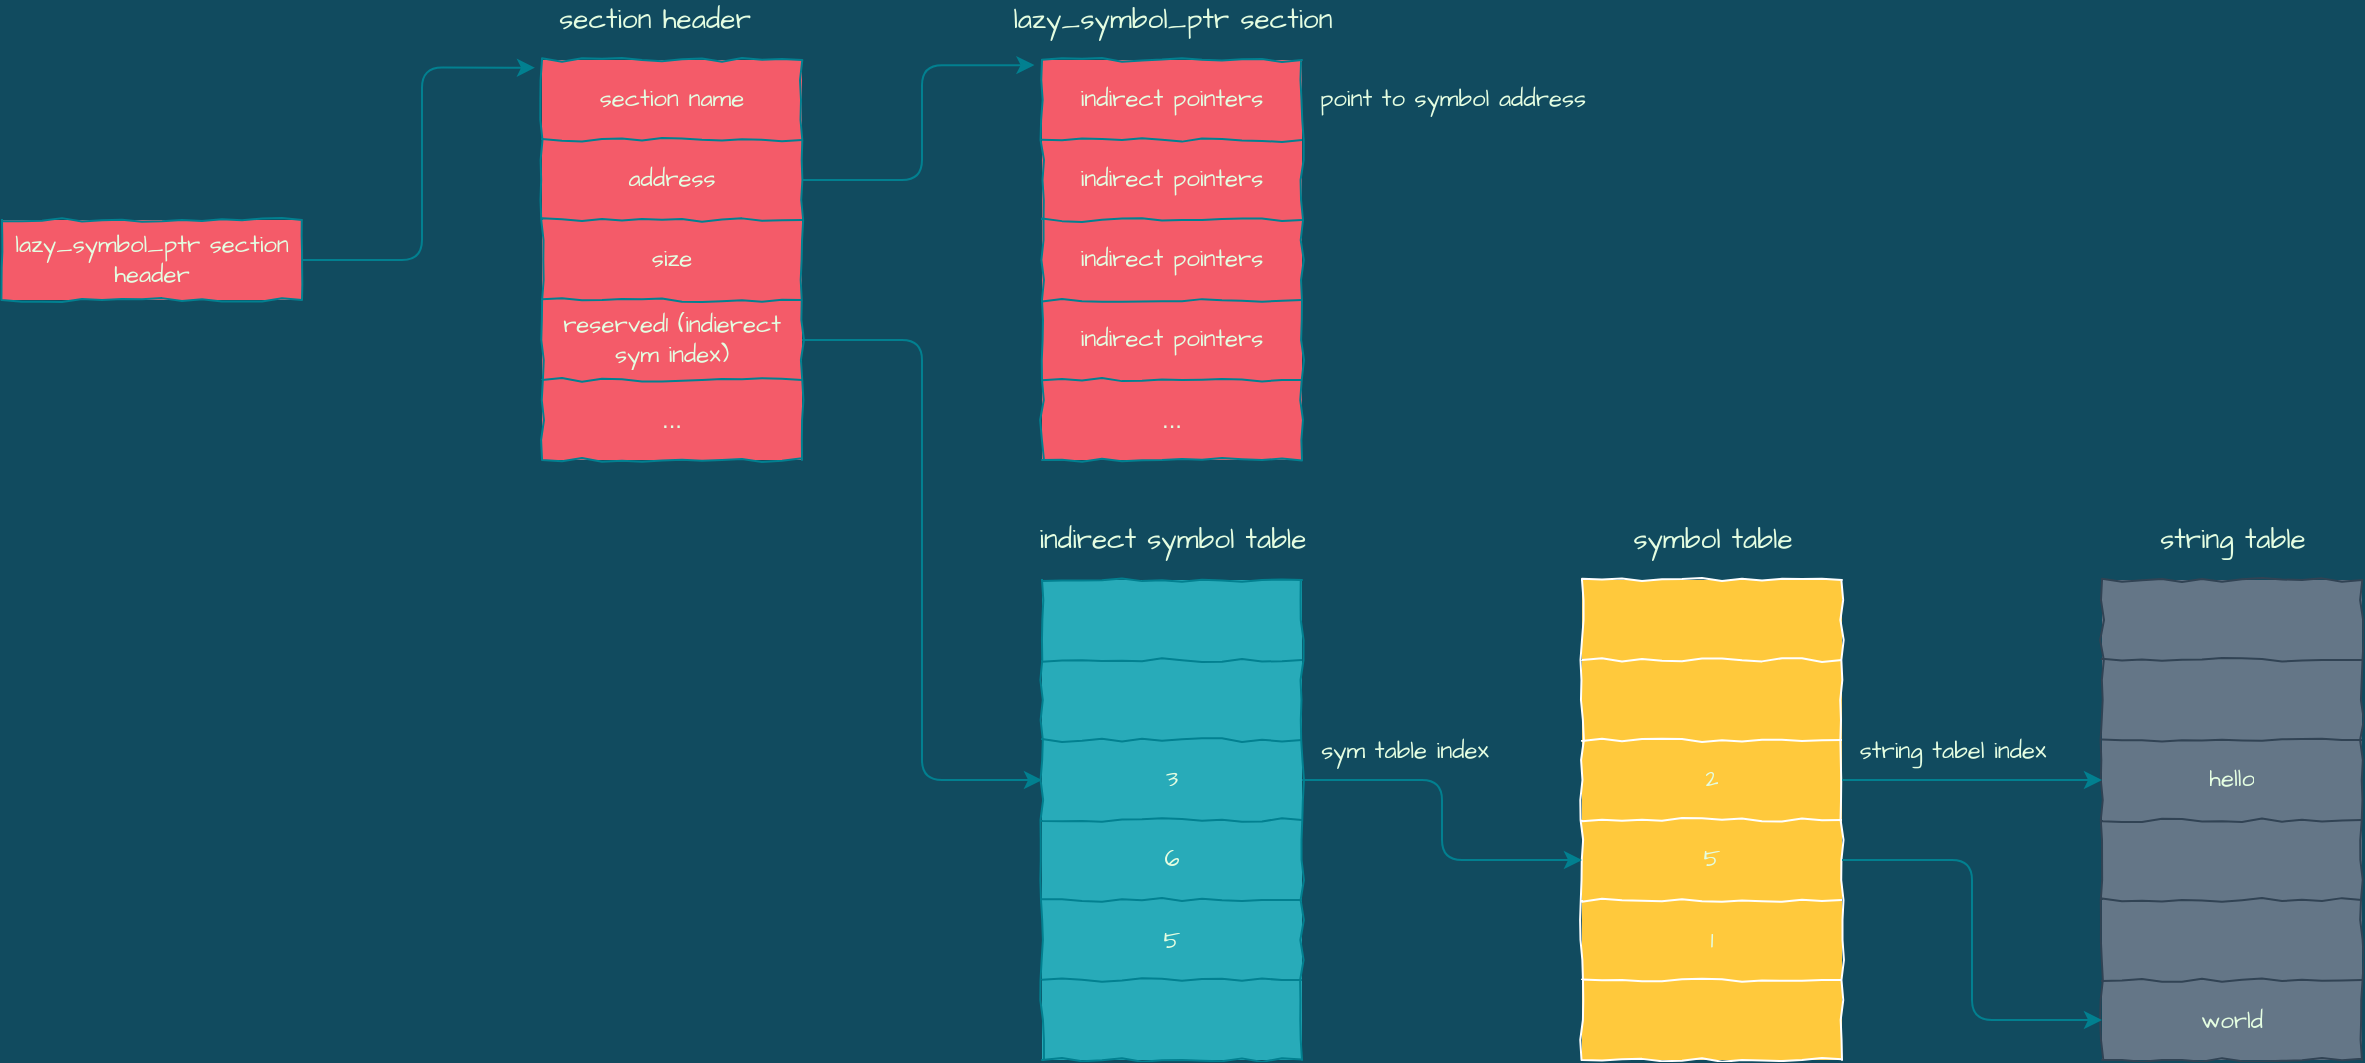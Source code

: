 <mxfile version="14.1.9" type="github">
  <diagram id="kLP2BdOTn0ogQ7rsq4Yj" name="Page-1">
    <mxGraphModel dx="1176" dy="738" grid="1" gridSize="10" guides="1" tooltips="1" connect="1" arrows="1" fold="1" page="1" pageScale="1" pageWidth="827" pageHeight="1169" background="#114B5F" math="0" shadow="0">
      <root>
        <mxCell id="0" />
        <mxCell id="1" parent="0" />
        <mxCell id="2Gsh4tW_Gu2w8K7v1lou-142" value="" style="shape=table;html=1;whiteSpace=wrap;startSize=0;container=1;collapsible=0;childLayout=tableLayout;comic=1;fillColor=#F45B69;strokeColor=#028090;fontColor=#E4FDE1;fontFamily=Architects Daughter;fontSource=https%3A%2F%2Ffonts.googleapis.com%2Fcss%3Ffamily%3DArchitects%2BDaughter;" parent="1" vertex="1">
          <mxGeometry x="100" y="140" width="150" height="40" as="geometry" />
        </mxCell>
        <mxCell id="2Gsh4tW_Gu2w8K7v1lou-143" value="" style="shape=partialRectangle;html=1;whiteSpace=wrap;collapsible=0;dropTarget=0;pointerEvents=0;fillColor=none;top=0;left=0;bottom=0;right=0;points=[[0,0.5],[1,0.5]];portConstraint=eastwest;strokeColor=#028090;fontColor=#E4FDE1;" parent="2Gsh4tW_Gu2w8K7v1lou-142" vertex="1">
          <mxGeometry width="150" height="40" as="geometry" />
        </mxCell>
        <mxCell id="2Gsh4tW_Gu2w8K7v1lou-144" value="lazy_symbol_ptr section header" style="shape=partialRectangle;html=1;whiteSpace=wrap;connectable=0;overflow=hidden;fillColor=none;top=0;left=0;bottom=0;right=0;strokeColor=#028090;fontColor=#E4FDE1;fontFamily=Architects Daughter;fontSource=https%3A%2F%2Ffonts.googleapis.com%2Fcss%3Ffamily%3DArchitects%2BDaughter;" parent="2Gsh4tW_Gu2w8K7v1lou-143" vertex="1">
          <mxGeometry width="150" height="40" as="geometry" />
        </mxCell>
        <mxCell id="-UatHA5KakM4pJW2Op0z-1" value="" style="shape=table;html=1;whiteSpace=wrap;startSize=0;container=1;collapsible=0;childLayout=tableLayout;fillColor=#F45B69;strokeColor=#028090;fontColor=#E4FDE1;comic=1;" parent="1" vertex="1">
          <mxGeometry x="370" y="60" width="130" height="200" as="geometry" />
        </mxCell>
        <mxCell id="-UatHA5KakM4pJW2Op0z-12" style="shape=partialRectangle;html=1;whiteSpace=wrap;collapsible=0;dropTarget=0;pointerEvents=0;fillColor=none;top=0;left=0;bottom=0;right=0;points=[[0,0.5],[1,0.5]];portConstraint=eastwest;strokeColor=#028090;fontColor=#E4FDE1;" parent="-UatHA5KakM4pJW2Op0z-1" vertex="1">
          <mxGeometry width="130" height="40" as="geometry" />
        </mxCell>
        <mxCell id="-UatHA5KakM4pJW2Op0z-13" value="section name" style="shape=partialRectangle;html=1;whiteSpace=wrap;connectable=0;overflow=hidden;fillColor=none;top=0;left=0;bottom=0;right=0;strokeColor=#028090;fontColor=#E4FDE1;fontFamily=Architects Daughter;fontSource=https%3A%2F%2Ffonts.googleapis.com%2Fcss%3Ffamily%3DArchitects%2BDaughter;" parent="-UatHA5KakM4pJW2Op0z-12" vertex="1">
          <mxGeometry width="130" height="40" as="geometry" />
        </mxCell>
        <mxCell id="-UatHA5KakM4pJW2Op0z-2" value="" style="shape=partialRectangle;html=1;whiteSpace=wrap;collapsible=0;dropTarget=0;pointerEvents=0;fillColor=none;top=0;left=0;bottom=0;right=0;points=[[0,0.5],[1,0.5]];portConstraint=eastwest;strokeColor=#028090;fontColor=#E4FDE1;" parent="-UatHA5KakM4pJW2Op0z-1" vertex="1">
          <mxGeometry y="40" width="130" height="40" as="geometry" />
        </mxCell>
        <mxCell id="-UatHA5KakM4pJW2Op0z-3" value="address" style="shape=partialRectangle;html=1;whiteSpace=wrap;connectable=0;overflow=hidden;fillColor=none;top=0;left=0;bottom=0;right=0;strokeColor=#028090;fontColor=#E4FDE1;fontFamily=Architects Daughter;fontSource=https%3A%2F%2Ffonts.googleapis.com%2Fcss%3Ffamily%3DArchitects%2BDaughter;" parent="-UatHA5KakM4pJW2Op0z-2" vertex="1">
          <mxGeometry width="130" height="40" as="geometry" />
        </mxCell>
        <mxCell id="-UatHA5KakM4pJW2Op0z-4" value="" style="shape=partialRectangle;html=1;whiteSpace=wrap;collapsible=0;dropTarget=0;pointerEvents=0;fillColor=none;top=0;left=0;bottom=0;right=0;points=[[0,0.5],[1,0.5]];portConstraint=eastwest;strokeColor=#028090;fontColor=#E4FDE1;" parent="-UatHA5KakM4pJW2Op0z-1" vertex="1">
          <mxGeometry y="80" width="130" height="40" as="geometry" />
        </mxCell>
        <mxCell id="-UatHA5KakM4pJW2Op0z-5" value="size" style="shape=partialRectangle;html=1;whiteSpace=wrap;connectable=0;overflow=hidden;fillColor=none;top=0;left=0;bottom=0;right=0;strokeColor=#028090;fontColor=#E4FDE1;fontFamily=Architects Daughter;fontSource=https%3A%2F%2Ffonts.googleapis.com%2Fcss%3Ffamily%3DArchitects%2BDaughter;" parent="-UatHA5KakM4pJW2Op0z-4" vertex="1">
          <mxGeometry width="130" height="40" as="geometry" />
        </mxCell>
        <mxCell id="-UatHA5KakM4pJW2Op0z-6" value="" style="shape=partialRectangle;html=1;whiteSpace=wrap;collapsible=0;dropTarget=0;pointerEvents=0;fillColor=none;top=0;left=0;bottom=0;right=0;points=[[0,0.5],[1,0.5]];portConstraint=eastwest;strokeColor=#028090;fontColor=#E4FDE1;" parent="-UatHA5KakM4pJW2Op0z-1" vertex="1">
          <mxGeometry y="120" width="130" height="40" as="geometry" />
        </mxCell>
        <mxCell id="-UatHA5KakM4pJW2Op0z-7" value="reserved1 (indierect sym index)" style="shape=partialRectangle;html=1;whiteSpace=wrap;connectable=0;overflow=hidden;fillColor=none;top=0;left=0;bottom=0;right=0;strokeColor=#028090;fontColor=#E4FDE1;fontFamily=Architects Daughter;fontSource=https%3A%2F%2Ffonts.googleapis.com%2Fcss%3Ffamily%3DArchitects%2BDaughter;" parent="-UatHA5KakM4pJW2Op0z-6" vertex="1">
          <mxGeometry width="130" height="40" as="geometry" />
        </mxCell>
        <mxCell id="-UatHA5KakM4pJW2Op0z-8" value="" style="shape=partialRectangle;html=1;whiteSpace=wrap;collapsible=0;dropTarget=0;pointerEvents=0;fillColor=none;top=0;left=0;bottom=0;right=0;points=[[0,0.5],[1,0.5]];portConstraint=eastwest;strokeColor=#028090;fontColor=#E4FDE1;" parent="-UatHA5KakM4pJW2Op0z-1" vertex="1">
          <mxGeometry y="160" width="130" height="40" as="geometry" />
        </mxCell>
        <mxCell id="-UatHA5KakM4pJW2Op0z-9" value="..." style="shape=partialRectangle;html=1;whiteSpace=wrap;connectable=0;overflow=hidden;fillColor=none;top=0;left=0;bottom=0;right=0;strokeColor=#028090;fontColor=#E4FDE1;" parent="-UatHA5KakM4pJW2Op0z-8" vertex="1">
          <mxGeometry width="130" height="40" as="geometry" />
        </mxCell>
        <mxCell id="-UatHA5KakM4pJW2Op0z-14" style="edgeStyle=orthogonalEdgeStyle;curved=0;rounded=1;sketch=0;orthogonalLoop=1;jettySize=auto;html=1;exitX=1;exitY=0.5;exitDx=0;exitDy=0;entryX=-0.027;entryY=0.096;entryDx=0;entryDy=0;strokeColor=#028090;fillColor=#F45B69;fontFamily=Architects Daughter;fontSource=https%3A%2F%2Ffonts.googleapis.com%2Fcss%3Ffamily%3DArchitects%2BDaughter;fontColor=#E4FDE1;entryPerimeter=0;" parent="1" source="2Gsh4tW_Gu2w8K7v1lou-143" target="-UatHA5KakM4pJW2Op0z-12" edge="1">
          <mxGeometry relative="1" as="geometry" />
        </mxCell>
        <mxCell id="-UatHA5KakM4pJW2Op0z-15" value="section header" style="text;html=1;align=center;verticalAlign=middle;resizable=0;points=[];autosize=1;fontFamily=Architects Daughter;fontColor=#E4FDE1;fontSize=14;" parent="1" vertex="1">
          <mxGeometry x="371" y="30" width="110" height="20" as="geometry" />
        </mxCell>
        <mxCell id="-UatHA5KakM4pJW2Op0z-18" value="" style="shape=table;html=1;whiteSpace=wrap;startSize=0;container=1;collapsible=0;childLayout=tableLayout;fillColor=#F45B69;strokeColor=#028090;fontColor=#E4FDE1;comic=1;" parent="1" vertex="1">
          <mxGeometry x="620" y="60" width="130" height="200" as="geometry" />
        </mxCell>
        <mxCell id="-UatHA5KakM4pJW2Op0z-19" style="shape=partialRectangle;html=1;whiteSpace=wrap;collapsible=0;dropTarget=0;pointerEvents=0;fillColor=none;top=0;left=0;bottom=0;right=0;points=[[0,0.5],[1,0.5]];portConstraint=eastwest;strokeColor=#028090;fontColor=#E4FDE1;" parent="-UatHA5KakM4pJW2Op0z-18" vertex="1">
          <mxGeometry width="130" height="40" as="geometry" />
        </mxCell>
        <mxCell id="-UatHA5KakM4pJW2Op0z-20" value="indirect pointers" style="shape=partialRectangle;html=1;whiteSpace=wrap;connectable=0;overflow=hidden;fillColor=none;top=0;left=0;bottom=0;right=0;strokeColor=#028090;fontColor=#E4FDE1;fontFamily=Architects Daughter;fontSource=https%3A%2F%2Ffonts.googleapis.com%2Fcss%3Ffamily%3DArchitects%2BDaughter;" parent="-UatHA5KakM4pJW2Op0z-19" vertex="1">
          <mxGeometry width="130" height="40" as="geometry" />
        </mxCell>
        <mxCell id="-UatHA5KakM4pJW2Op0z-21" value="" style="shape=partialRectangle;html=1;whiteSpace=wrap;collapsible=0;dropTarget=0;pointerEvents=0;fillColor=none;top=0;left=0;bottom=0;right=0;points=[[0,0.5],[1,0.5]];portConstraint=eastwest;strokeColor=#028090;fontColor=#E4FDE1;" parent="-UatHA5KakM4pJW2Op0z-18" vertex="1">
          <mxGeometry y="40" width="130" height="40" as="geometry" />
        </mxCell>
        <mxCell id="-UatHA5KakM4pJW2Op0z-22" value="indirect pointers" style="shape=partialRectangle;html=1;whiteSpace=wrap;connectable=0;overflow=hidden;fillColor=none;top=0;left=0;bottom=0;right=0;strokeColor=#028090;fontColor=#E4FDE1;fontFamily=Architects Daughter;fontSource=https%3A%2F%2Ffonts.googleapis.com%2Fcss%3Ffamily%3DArchitects%2BDaughter;" parent="-UatHA5KakM4pJW2Op0z-21" vertex="1">
          <mxGeometry width="130" height="40" as="geometry" />
        </mxCell>
        <mxCell id="-UatHA5KakM4pJW2Op0z-23" value="" style="shape=partialRectangle;html=1;whiteSpace=wrap;collapsible=0;dropTarget=0;pointerEvents=0;fillColor=none;top=0;left=0;bottom=0;right=0;points=[[0,0.5],[1,0.5]];portConstraint=eastwest;strokeColor=#028090;fontColor=#E4FDE1;" parent="-UatHA5KakM4pJW2Op0z-18" vertex="1">
          <mxGeometry y="80" width="130" height="40" as="geometry" />
        </mxCell>
        <mxCell id="-UatHA5KakM4pJW2Op0z-24" value="indirect pointers" style="shape=partialRectangle;html=1;whiteSpace=wrap;connectable=0;overflow=hidden;fillColor=none;top=0;left=0;bottom=0;right=0;strokeColor=#028090;fontColor=#E4FDE1;fontFamily=Architects Daughter;fontSource=https%3A%2F%2Ffonts.googleapis.com%2Fcss%3Ffamily%3DArchitects%2BDaughter;" parent="-UatHA5KakM4pJW2Op0z-23" vertex="1">
          <mxGeometry width="130" height="40" as="geometry" />
        </mxCell>
        <mxCell id="-UatHA5KakM4pJW2Op0z-25" value="" style="shape=partialRectangle;html=1;whiteSpace=wrap;collapsible=0;dropTarget=0;pointerEvents=0;fillColor=none;top=0;left=0;bottom=0;right=0;points=[[0,0.5],[1,0.5]];portConstraint=eastwest;strokeColor=#028090;fontColor=#E4FDE1;" parent="-UatHA5KakM4pJW2Op0z-18" vertex="1">
          <mxGeometry y="120" width="130" height="40" as="geometry" />
        </mxCell>
        <mxCell id="-UatHA5KakM4pJW2Op0z-26" value="indirect pointers" style="shape=partialRectangle;html=1;whiteSpace=wrap;connectable=0;overflow=hidden;fillColor=none;top=0;left=0;bottom=0;right=0;strokeColor=#028090;fontColor=#E4FDE1;fontFamily=Architects Daughter;fontSource=https%3A%2F%2Ffonts.googleapis.com%2Fcss%3Ffamily%3DArchitects%2BDaughter;" parent="-UatHA5KakM4pJW2Op0z-25" vertex="1">
          <mxGeometry width="130" height="40" as="geometry" />
        </mxCell>
        <mxCell id="-UatHA5KakM4pJW2Op0z-27" value="" style="shape=partialRectangle;html=1;whiteSpace=wrap;collapsible=0;dropTarget=0;pointerEvents=0;fillColor=none;top=0;left=0;bottom=0;right=0;points=[[0,0.5],[1,0.5]];portConstraint=eastwest;strokeColor=#028090;fontColor=#E4FDE1;" parent="-UatHA5KakM4pJW2Op0z-18" vertex="1">
          <mxGeometry y="160" width="130" height="40" as="geometry" />
        </mxCell>
        <mxCell id="-UatHA5KakM4pJW2Op0z-28" value="..." style="shape=partialRectangle;html=1;whiteSpace=wrap;connectable=0;overflow=hidden;fillColor=none;top=0;left=0;bottom=0;right=0;strokeColor=#028090;fontColor=#E4FDE1;" parent="-UatHA5KakM4pJW2Op0z-27" vertex="1">
          <mxGeometry width="130" height="40" as="geometry" />
        </mxCell>
        <mxCell id="-UatHA5KakM4pJW2Op0z-29" value="lazy_symbol_ptr section" style="text;html=1;align=center;verticalAlign=middle;resizable=0;points=[];autosize=1;fontFamily=Architects Daughter;fontColor=#E4FDE1;fontSize=14;" parent="1" vertex="1">
          <mxGeometry x="595" y="30" width="180" height="20" as="geometry" />
        </mxCell>
        <mxCell id="-UatHA5KakM4pJW2Op0z-30" style="edgeStyle=orthogonalEdgeStyle;curved=0;rounded=1;sketch=0;orthogonalLoop=1;jettySize=auto;html=1;exitX=1;exitY=0.5;exitDx=0;exitDy=0;entryX=-0.029;entryY=0.064;entryDx=0;entryDy=0;entryPerimeter=0;strokeColor=#028090;fillColor=#F45B69;fontFamily=Architects Daughter;fontSource=https%3A%2F%2Ffonts.googleapis.com%2Fcss%3Ffamily%3DArchitects%2BDaughter;fontColor=#E4FDE1;" parent="1" source="-UatHA5KakM4pJW2Op0z-2" target="-UatHA5KakM4pJW2Op0z-19" edge="1">
          <mxGeometry relative="1" as="geometry" />
        </mxCell>
        <mxCell id="-UatHA5KakM4pJW2Op0z-31" value="" style="shape=table;html=1;whiteSpace=wrap;startSize=0;container=1;collapsible=0;childLayout=tableLayout;strokeColor=#028090;fontColor=#E4FDE1;comic=1;fillColor=#28ABB9;" parent="1" vertex="1">
          <mxGeometry x="620" y="320" width="130" height="240" as="geometry" />
        </mxCell>
        <mxCell id="-UatHA5KakM4pJW2Op0z-32" style="shape=partialRectangle;html=1;whiteSpace=wrap;collapsible=0;dropTarget=0;pointerEvents=0;fillColor=none;top=0;left=0;bottom=0;right=0;points=[[0,0.5],[1,0.5]];portConstraint=eastwest;strokeColor=#028090;fontColor=#E4FDE1;" parent="-UatHA5KakM4pJW2Op0z-31" vertex="1">
          <mxGeometry width="130" height="40" as="geometry" />
        </mxCell>
        <mxCell id="-UatHA5KakM4pJW2Op0z-33" value="" style="shape=partialRectangle;html=1;whiteSpace=wrap;connectable=0;overflow=hidden;fillColor=none;top=0;left=0;bottom=0;right=0;strokeColor=#028090;fontColor=#E4FDE1;fontFamily=Architects Daughter;fontSource=https%3A%2F%2Ffonts.googleapis.com%2Fcss%3Ffamily%3DArchitects%2BDaughter;" parent="-UatHA5KakM4pJW2Op0z-32" vertex="1">
          <mxGeometry width="130" height="40" as="geometry" />
        </mxCell>
        <mxCell id="-UatHA5KakM4pJW2Op0z-34" value="" style="shape=partialRectangle;html=1;whiteSpace=wrap;collapsible=0;dropTarget=0;pointerEvents=0;fillColor=none;top=0;left=0;bottom=0;right=0;points=[[0,0.5],[1,0.5]];portConstraint=eastwest;strokeColor=#028090;fontColor=#E4FDE1;" parent="-UatHA5KakM4pJW2Op0z-31" vertex="1">
          <mxGeometry y="40" width="130" height="40" as="geometry" />
        </mxCell>
        <mxCell id="-UatHA5KakM4pJW2Op0z-35" value="" style="shape=partialRectangle;html=1;whiteSpace=wrap;connectable=0;overflow=hidden;fillColor=none;top=0;left=0;bottom=0;right=0;strokeColor=#028090;fontColor=#E4FDE1;fontFamily=Architects Daughter;fontSource=https%3A%2F%2Ffonts.googleapis.com%2Fcss%3Ffamily%3DArchitects%2BDaughter;" parent="-UatHA5KakM4pJW2Op0z-34" vertex="1">
          <mxGeometry width="130" height="40" as="geometry" />
        </mxCell>
        <mxCell id="-UatHA5KakM4pJW2Op0z-36" value="" style="shape=partialRectangle;html=1;whiteSpace=wrap;collapsible=0;dropTarget=0;pointerEvents=0;fillColor=none;top=0;left=0;bottom=0;right=0;points=[[0,0.5],[1,0.5]];portConstraint=eastwest;strokeColor=#028090;fontColor=#E4FDE1;" parent="-UatHA5KakM4pJW2Op0z-31" vertex="1">
          <mxGeometry y="80" width="130" height="40" as="geometry" />
        </mxCell>
        <mxCell id="-UatHA5KakM4pJW2Op0z-37" value="3" style="shape=partialRectangle;html=1;whiteSpace=wrap;connectable=0;overflow=hidden;fillColor=none;top=0;left=0;bottom=0;right=0;strokeColor=#028090;fontColor=#E4FDE1;fontFamily=Architects Daughter;fontSource=https%3A%2F%2Ffonts.googleapis.com%2Fcss%3Ffamily%3DArchitects%2BDaughter;" parent="-UatHA5KakM4pJW2Op0z-36" vertex="1">
          <mxGeometry width="130" height="40" as="geometry" />
        </mxCell>
        <mxCell id="-UatHA5KakM4pJW2Op0z-38" value="" style="shape=partialRectangle;html=1;whiteSpace=wrap;collapsible=0;dropTarget=0;pointerEvents=0;fillColor=none;top=0;left=0;bottom=0;right=0;points=[[0,0.5],[1,0.5]];portConstraint=eastwest;strokeColor=#028090;fontColor=#E4FDE1;" parent="-UatHA5KakM4pJW2Op0z-31" vertex="1">
          <mxGeometry y="120" width="130" height="40" as="geometry" />
        </mxCell>
        <mxCell id="-UatHA5KakM4pJW2Op0z-39" value="6" style="shape=partialRectangle;html=1;whiteSpace=wrap;connectable=0;overflow=hidden;fillColor=none;top=0;left=0;bottom=0;right=0;strokeColor=#028090;fontColor=#E4FDE1;fontFamily=Architects Daughter;fontSource=https%3A%2F%2Ffonts.googleapis.com%2Fcss%3Ffamily%3DArchitects%2BDaughter;" parent="-UatHA5KakM4pJW2Op0z-38" vertex="1">
          <mxGeometry width="130" height="40" as="geometry" />
        </mxCell>
        <mxCell id="-UatHA5KakM4pJW2Op0z-40" value="" style="shape=partialRectangle;html=1;whiteSpace=wrap;collapsible=0;dropTarget=0;pointerEvents=0;fillColor=none;top=0;left=0;bottom=0;right=0;points=[[0,0.5],[1,0.5]];portConstraint=eastwest;strokeColor=#028090;fontColor=#E4FDE1;" parent="-UatHA5KakM4pJW2Op0z-31" vertex="1">
          <mxGeometry y="160" width="130" height="40" as="geometry" />
        </mxCell>
        <mxCell id="-UatHA5KakM4pJW2Op0z-41" value="&lt;font face=&quot;Architects Daughter&quot; data-font-src=&quot;https://fonts.googleapis.com/css?family=Architects+Daughter&quot;&gt;5&lt;/font&gt;" style="shape=partialRectangle;html=1;whiteSpace=wrap;connectable=0;overflow=hidden;fillColor=none;top=0;left=0;bottom=0;right=0;strokeColor=#028090;fontColor=#E4FDE1;" parent="-UatHA5KakM4pJW2Op0z-40" vertex="1">
          <mxGeometry width="130" height="40" as="geometry" />
        </mxCell>
        <mxCell id="-UatHA5KakM4pJW2Op0z-45" style="shape=partialRectangle;html=1;whiteSpace=wrap;collapsible=0;dropTarget=0;pointerEvents=0;fillColor=none;top=0;left=0;bottom=0;right=0;points=[[0,0.5],[1,0.5]];portConstraint=eastwest;strokeColor=#028090;fontColor=#E4FDE1;" parent="-UatHA5KakM4pJW2Op0z-31" vertex="1">
          <mxGeometry y="200" width="130" height="40" as="geometry" />
        </mxCell>
        <mxCell id="-UatHA5KakM4pJW2Op0z-46" style="shape=partialRectangle;html=1;whiteSpace=wrap;connectable=0;overflow=hidden;fillColor=none;top=0;left=0;bottom=0;right=0;strokeColor=#028090;fontColor=#E4FDE1;" parent="-UatHA5KakM4pJW2Op0z-45" vertex="1">
          <mxGeometry width="130" height="40" as="geometry" />
        </mxCell>
        <mxCell id="-UatHA5KakM4pJW2Op0z-42" value="indirect symbol table" style="text;html=1;align=center;verticalAlign=middle;resizable=0;points=[];autosize=1;fontFamily=Architects Daughter;fontColor=#E4FDE1;fontSize=14;" parent="1" vertex="1">
          <mxGeometry x="610" y="290" width="150" height="20" as="geometry" />
        </mxCell>
        <mxCell id="-UatHA5KakM4pJW2Op0z-43" style="edgeStyle=orthogonalEdgeStyle;curved=0;rounded=1;sketch=0;orthogonalLoop=1;jettySize=auto;html=1;exitX=1;exitY=0.5;exitDx=0;exitDy=0;entryX=0;entryY=0.5;entryDx=0;entryDy=0;strokeColor=#028090;fillColor=#F45B69;fontFamily=Architects Daughter;fontSource=https%3A%2F%2Ffonts.googleapis.com%2Fcss%3Ffamily%3DArchitects%2BDaughter;fontColor=#E4FDE1;" parent="1" source="-UatHA5KakM4pJW2Op0z-6" target="-UatHA5KakM4pJW2Op0z-36" edge="1">
          <mxGeometry relative="1" as="geometry" />
        </mxCell>
        <mxCell id="-UatHA5KakM4pJW2Op0z-44" value="sym table index" style="text;html=1;align=center;verticalAlign=middle;resizable=0;points=[];autosize=1;fontFamily=Architects Daughter;fontColor=#E4FDE1;" parent="1" vertex="1">
          <mxGeometry x="751" y="396" width="100" height="20" as="geometry" />
        </mxCell>
        <mxCell id="-UatHA5KakM4pJW2Op0z-47" value="" style="shape=table;html=1;whiteSpace=wrap;startSize=0;container=1;collapsible=0;childLayout=tableLayout;fontColor=#E4FDE1;comic=1;fillColor=#FFC93C;strokeColor=#FFFFFF;" parent="1" vertex="1">
          <mxGeometry x="890" y="320" width="130" height="240" as="geometry" />
        </mxCell>
        <mxCell id="-UatHA5KakM4pJW2Op0z-48" style="shape=partialRectangle;html=1;whiteSpace=wrap;collapsible=0;dropTarget=0;pointerEvents=0;fillColor=none;top=0;left=0;bottom=0;right=0;points=[[0,0.5],[1,0.5]];portConstraint=eastwest;strokeColor=#028090;fontColor=#E4FDE1;" parent="-UatHA5KakM4pJW2Op0z-47" vertex="1">
          <mxGeometry width="130" height="40" as="geometry" />
        </mxCell>
        <mxCell id="-UatHA5KakM4pJW2Op0z-49" value="" style="shape=partialRectangle;html=1;whiteSpace=wrap;connectable=0;overflow=hidden;fillColor=none;top=0;left=0;bottom=0;right=0;strokeColor=#028090;fontColor=#E4FDE1;fontFamily=Architects Daughter;fontSource=https%3A%2F%2Ffonts.googleapis.com%2Fcss%3Ffamily%3DArchitects%2BDaughter;" parent="-UatHA5KakM4pJW2Op0z-48" vertex="1">
          <mxGeometry width="130" height="40" as="geometry" />
        </mxCell>
        <mxCell id="-UatHA5KakM4pJW2Op0z-50" value="" style="shape=partialRectangle;html=1;whiteSpace=wrap;collapsible=0;dropTarget=0;pointerEvents=0;fillColor=none;top=0;left=0;bottom=0;right=0;points=[[0,0.5],[1,0.5]];portConstraint=eastwest;strokeColor=#028090;fontColor=#E4FDE1;" parent="-UatHA5KakM4pJW2Op0z-47" vertex="1">
          <mxGeometry y="40" width="130" height="40" as="geometry" />
        </mxCell>
        <mxCell id="-UatHA5KakM4pJW2Op0z-51" value="" style="shape=partialRectangle;html=1;whiteSpace=wrap;connectable=0;overflow=hidden;fillColor=none;top=0;left=0;bottom=0;right=0;strokeColor=#028090;fontColor=#E4FDE1;fontFamily=Architects Daughter;fontSource=https%3A%2F%2Ffonts.googleapis.com%2Fcss%3Ffamily%3DArchitects%2BDaughter;" parent="-UatHA5KakM4pJW2Op0z-50" vertex="1">
          <mxGeometry width="130" height="40" as="geometry" />
        </mxCell>
        <mxCell id="-UatHA5KakM4pJW2Op0z-52" value="" style="shape=partialRectangle;html=1;whiteSpace=wrap;collapsible=0;dropTarget=0;pointerEvents=0;fillColor=none;top=0;left=0;bottom=0;right=0;points=[[0,0.5],[1,0.5]];portConstraint=eastwest;strokeColor=#028090;fontColor=#E4FDE1;" parent="-UatHA5KakM4pJW2Op0z-47" vertex="1">
          <mxGeometry y="80" width="130" height="40" as="geometry" />
        </mxCell>
        <mxCell id="-UatHA5KakM4pJW2Op0z-53" value="2" style="shape=partialRectangle;html=1;whiteSpace=wrap;connectable=0;overflow=hidden;fillColor=none;top=0;left=0;bottom=0;right=0;strokeColor=#028090;fontColor=#E4FDE1;fontFamily=Architects Daughter;fontSource=https%3A%2F%2Ffonts.googleapis.com%2Fcss%3Ffamily%3DArchitects%2BDaughter;" parent="-UatHA5KakM4pJW2Op0z-52" vertex="1">
          <mxGeometry width="130" height="40" as="geometry" />
        </mxCell>
        <mxCell id="-UatHA5KakM4pJW2Op0z-54" value="" style="shape=partialRectangle;html=1;whiteSpace=wrap;collapsible=0;dropTarget=0;pointerEvents=0;fillColor=none;top=0;left=0;bottom=0;right=0;points=[[0,0.5],[1,0.5]];portConstraint=eastwest;strokeColor=#028090;fontColor=#E4FDE1;" parent="-UatHA5KakM4pJW2Op0z-47" vertex="1">
          <mxGeometry y="120" width="130" height="40" as="geometry" />
        </mxCell>
        <mxCell id="-UatHA5KakM4pJW2Op0z-55" value="5" style="shape=partialRectangle;html=1;whiteSpace=wrap;connectable=0;overflow=hidden;fillColor=none;top=0;left=0;bottom=0;right=0;strokeColor=#028090;fontColor=#E4FDE1;fontFamily=Architects Daughter;fontSource=https%3A%2F%2Ffonts.googleapis.com%2Fcss%3Ffamily%3DArchitects%2BDaughter;" parent="-UatHA5KakM4pJW2Op0z-54" vertex="1">
          <mxGeometry width="130" height="40" as="geometry" />
        </mxCell>
        <mxCell id="-UatHA5KakM4pJW2Op0z-56" value="" style="shape=partialRectangle;html=1;whiteSpace=wrap;collapsible=0;dropTarget=0;pointerEvents=0;fillColor=none;top=0;left=0;bottom=0;right=0;points=[[0,0.5],[1,0.5]];portConstraint=eastwest;strokeColor=#028090;fontColor=#E4FDE1;" parent="-UatHA5KakM4pJW2Op0z-47" vertex="1">
          <mxGeometry y="160" width="130" height="40" as="geometry" />
        </mxCell>
        <mxCell id="-UatHA5KakM4pJW2Op0z-57" value="&lt;font face=&quot;Architects Daughter&quot; data-font-src=&quot;https://fonts.googleapis.com/css?family=Architects+Daughter&quot;&gt;1&lt;/font&gt;" style="shape=partialRectangle;html=1;whiteSpace=wrap;connectable=0;overflow=hidden;fillColor=none;top=0;left=0;bottom=0;right=0;strokeColor=#028090;fontColor=#E4FDE1;" parent="-UatHA5KakM4pJW2Op0z-56" vertex="1">
          <mxGeometry width="130" height="40" as="geometry" />
        </mxCell>
        <mxCell id="-UatHA5KakM4pJW2Op0z-58" style="shape=partialRectangle;html=1;whiteSpace=wrap;collapsible=0;dropTarget=0;pointerEvents=0;fillColor=none;top=0;left=0;bottom=0;right=0;points=[[0,0.5],[1,0.5]];portConstraint=eastwest;strokeColor=#028090;fontColor=#E4FDE1;" parent="-UatHA5KakM4pJW2Op0z-47" vertex="1">
          <mxGeometry y="200" width="130" height="40" as="geometry" />
        </mxCell>
        <mxCell id="-UatHA5KakM4pJW2Op0z-59" style="shape=partialRectangle;html=1;whiteSpace=wrap;connectable=0;overflow=hidden;fillColor=none;top=0;left=0;bottom=0;right=0;strokeColor=#028090;fontColor=#E4FDE1;" parent="-UatHA5KakM4pJW2Op0z-58" vertex="1">
          <mxGeometry width="130" height="40" as="geometry" />
        </mxCell>
        <mxCell id="-UatHA5KakM4pJW2Op0z-60" value="symbol table" style="text;html=1;align=center;verticalAlign=middle;resizable=0;points=[];autosize=1;fontFamily=Architects Daughter;fontColor=#E4FDE1;fontSize=14;" parent="1" vertex="1">
          <mxGeometry x="905" y="290" width="100" height="20" as="geometry" />
        </mxCell>
        <mxCell id="-UatHA5KakM4pJW2Op0z-61" style="edgeStyle=orthogonalEdgeStyle;curved=0;rounded=1;sketch=0;orthogonalLoop=1;jettySize=auto;html=1;exitX=1;exitY=0.5;exitDx=0;exitDy=0;entryX=0;entryY=0.5;entryDx=0;entryDy=0;strokeColor=#028090;fillColor=#F45B69;fontFamily=Architects Daughter;fontSource=https%3A%2F%2Ffonts.googleapis.com%2Fcss%3Ffamily%3DArchitects%2BDaughter;fontColor=#E4FDE1;" parent="1" source="-UatHA5KakM4pJW2Op0z-36" target="-UatHA5KakM4pJW2Op0z-54" edge="1">
          <mxGeometry relative="1" as="geometry" />
        </mxCell>
        <mxCell id="-UatHA5KakM4pJW2Op0z-62" value="" style="shape=table;html=1;whiteSpace=wrap;startSize=0;container=1;collapsible=0;childLayout=tableLayout;comic=1;strokeColor=#314354;fillColor=#647687;fontColor=#ffffff;" parent="1" vertex="1">
          <mxGeometry x="1150" y="320" width="130" height="240" as="geometry" />
        </mxCell>
        <mxCell id="-UatHA5KakM4pJW2Op0z-63" style="shape=partialRectangle;html=1;whiteSpace=wrap;collapsible=0;dropTarget=0;pointerEvents=0;fillColor=none;top=0;left=0;bottom=0;right=0;points=[[0,0.5],[1,0.5]];portConstraint=eastwest;strokeColor=#028090;fontColor=#E4FDE1;" parent="-UatHA5KakM4pJW2Op0z-62" vertex="1">
          <mxGeometry width="130" height="40" as="geometry" />
        </mxCell>
        <mxCell id="-UatHA5KakM4pJW2Op0z-64" value="" style="shape=partialRectangle;html=1;whiteSpace=wrap;connectable=0;overflow=hidden;fillColor=none;top=0;left=0;bottom=0;right=0;strokeColor=#028090;fontColor=#E4FDE1;fontFamily=Architects Daughter;fontSource=https%3A%2F%2Ffonts.googleapis.com%2Fcss%3Ffamily%3DArchitects%2BDaughter;" parent="-UatHA5KakM4pJW2Op0z-63" vertex="1">
          <mxGeometry width="130" height="40" as="geometry" />
        </mxCell>
        <mxCell id="-UatHA5KakM4pJW2Op0z-65" value="" style="shape=partialRectangle;html=1;whiteSpace=wrap;collapsible=0;dropTarget=0;pointerEvents=0;fillColor=none;top=0;left=0;bottom=0;right=0;points=[[0,0.5],[1,0.5]];portConstraint=eastwest;strokeColor=#028090;fontColor=#E4FDE1;" parent="-UatHA5KakM4pJW2Op0z-62" vertex="1">
          <mxGeometry y="40" width="130" height="40" as="geometry" />
        </mxCell>
        <mxCell id="-UatHA5KakM4pJW2Op0z-66" value="" style="shape=partialRectangle;html=1;whiteSpace=wrap;connectable=0;overflow=hidden;fillColor=none;top=0;left=0;bottom=0;right=0;strokeColor=#028090;fontColor=#E4FDE1;fontFamily=Architects Daughter;fontSource=https%3A%2F%2Ffonts.googleapis.com%2Fcss%3Ffamily%3DArchitects%2BDaughter;" parent="-UatHA5KakM4pJW2Op0z-65" vertex="1">
          <mxGeometry width="130" height="40" as="geometry" />
        </mxCell>
        <mxCell id="-UatHA5KakM4pJW2Op0z-67" value="" style="shape=partialRectangle;html=1;whiteSpace=wrap;collapsible=0;dropTarget=0;pointerEvents=0;fillColor=none;top=0;left=0;bottom=0;right=0;points=[[0,0.5],[1,0.5]];portConstraint=eastwest;strokeColor=#028090;fontColor=#E4FDE1;" parent="-UatHA5KakM4pJW2Op0z-62" vertex="1">
          <mxGeometry y="80" width="130" height="40" as="geometry" />
        </mxCell>
        <mxCell id="-UatHA5KakM4pJW2Op0z-68" value="hello" style="shape=partialRectangle;html=1;whiteSpace=wrap;connectable=0;overflow=hidden;fillColor=none;top=0;left=0;bottom=0;right=0;strokeColor=#028090;fontColor=#E4FDE1;fontFamily=Architects Daughter;fontSource=https%3A%2F%2Ffonts.googleapis.com%2Fcss%3Ffamily%3DArchitects%2BDaughter;" parent="-UatHA5KakM4pJW2Op0z-67" vertex="1">
          <mxGeometry width="130" height="40" as="geometry" />
        </mxCell>
        <mxCell id="-UatHA5KakM4pJW2Op0z-69" value="" style="shape=partialRectangle;html=1;whiteSpace=wrap;collapsible=0;dropTarget=0;pointerEvents=0;fillColor=none;top=0;left=0;bottom=0;right=0;points=[[0,0.5],[1,0.5]];portConstraint=eastwest;strokeColor=#028090;fontColor=#E4FDE1;" parent="-UatHA5KakM4pJW2Op0z-62" vertex="1">
          <mxGeometry y="120" width="130" height="40" as="geometry" />
        </mxCell>
        <mxCell id="-UatHA5KakM4pJW2Op0z-70" value="" style="shape=partialRectangle;html=1;whiteSpace=wrap;connectable=0;overflow=hidden;fillColor=none;top=0;left=0;bottom=0;right=0;strokeColor=#028090;fontColor=#E4FDE1;fontFamily=Architects Daughter;fontSource=https%3A%2F%2Ffonts.googleapis.com%2Fcss%3Ffamily%3DArchitects%2BDaughter;" parent="-UatHA5KakM4pJW2Op0z-69" vertex="1">
          <mxGeometry width="130" height="40" as="geometry" />
        </mxCell>
        <mxCell id="-UatHA5KakM4pJW2Op0z-71" value="" style="shape=partialRectangle;html=1;whiteSpace=wrap;collapsible=0;dropTarget=0;pointerEvents=0;fillColor=none;top=0;left=0;bottom=0;right=0;points=[[0,0.5],[1,0.5]];portConstraint=eastwest;strokeColor=#028090;fontColor=#E4FDE1;" parent="-UatHA5KakM4pJW2Op0z-62" vertex="1">
          <mxGeometry y="160" width="130" height="40" as="geometry" />
        </mxCell>
        <mxCell id="-UatHA5KakM4pJW2Op0z-72" value="" style="shape=partialRectangle;html=1;whiteSpace=wrap;connectable=0;overflow=hidden;fillColor=none;top=0;left=0;bottom=0;right=0;strokeColor=#028090;fontColor=#E4FDE1;" parent="-UatHA5KakM4pJW2Op0z-71" vertex="1">
          <mxGeometry width="130" height="40" as="geometry" />
        </mxCell>
        <mxCell id="-UatHA5KakM4pJW2Op0z-73" style="shape=partialRectangle;html=1;whiteSpace=wrap;collapsible=0;dropTarget=0;pointerEvents=0;fillColor=none;top=0;left=0;bottom=0;right=0;points=[[0,0.5],[1,0.5]];portConstraint=eastwest;strokeColor=#028090;fontColor=#E4FDE1;" parent="-UatHA5KakM4pJW2Op0z-62" vertex="1">
          <mxGeometry y="200" width="130" height="40" as="geometry" />
        </mxCell>
        <mxCell id="-UatHA5KakM4pJW2Op0z-74" value="&lt;span style=&quot;font-family: &amp;#34;architects daughter&amp;#34;&quot;&gt;world&lt;/span&gt;" style="shape=partialRectangle;html=1;whiteSpace=wrap;connectable=0;overflow=hidden;fillColor=none;top=0;left=0;bottom=0;right=0;strokeColor=#028090;fontColor=#E4FDE1;" parent="-UatHA5KakM4pJW2Op0z-73" vertex="1">
          <mxGeometry width="130" height="40" as="geometry" />
        </mxCell>
        <mxCell id="-UatHA5KakM4pJW2Op0z-75" value="string table" style="text;html=1;align=center;verticalAlign=middle;resizable=0;points=[];autosize=1;fontFamily=Architects Daughter;fontColor=#E4FDE1;fontSize=14;" parent="1" vertex="1">
          <mxGeometry x="1170" y="290" width="90" height="20" as="geometry" />
        </mxCell>
        <mxCell id="-UatHA5KakM4pJW2Op0z-76" style="edgeStyle=orthogonalEdgeStyle;curved=0;rounded=1;sketch=0;orthogonalLoop=1;jettySize=auto;html=1;exitX=1;exitY=0.5;exitDx=0;exitDy=0;entryX=0;entryY=0.5;entryDx=0;entryDy=0;strokeColor=#028090;fillColor=#F45B69;fontFamily=Architects Daughter;fontSource=https%3A%2F%2Ffonts.googleapis.com%2Fcss%3Ffamily%3DArchitects%2BDaughter;fontColor=#E4FDE1;" parent="1" source="-UatHA5KakM4pJW2Op0z-52" target="-UatHA5KakM4pJW2Op0z-67" edge="1">
          <mxGeometry relative="1" as="geometry" />
        </mxCell>
        <mxCell id="-UatHA5KakM4pJW2Op0z-77" style="edgeStyle=orthogonalEdgeStyle;curved=0;rounded=1;sketch=0;orthogonalLoop=1;jettySize=auto;html=1;exitX=1;exitY=0.5;exitDx=0;exitDy=0;entryX=0;entryY=0.5;entryDx=0;entryDy=0;strokeColor=#028090;fillColor=#F45B69;fontFamily=Architects Daughter;fontSource=https%3A%2F%2Ffonts.googleapis.com%2Fcss%3Ffamily%3DArchitects%2BDaughter;fontColor=#E4FDE1;" parent="1" source="-UatHA5KakM4pJW2Op0z-54" target="-UatHA5KakM4pJW2Op0z-73" edge="1">
          <mxGeometry relative="1" as="geometry" />
        </mxCell>
        <mxCell id="-UatHA5KakM4pJW2Op0z-78" value="point to symbol address" style="text;html=1;align=center;verticalAlign=middle;resizable=0;points=[];autosize=1;fontFamily=Architects Daughter;fontColor=#E4FDE1;" parent="1" vertex="1">
          <mxGeometry x="750" y="70" width="150" height="20" as="geometry" />
        </mxCell>
        <mxCell id="-UatHA5KakM4pJW2Op0z-81" value="string tabel index" style="text;html=1;align=center;verticalAlign=middle;resizable=0;points=[];autosize=1;fontFamily=Architects Daughter;fontColor=#E4FDE1;" parent="1" vertex="1">
          <mxGeometry x="1020" y="396" width="110" height="20" as="geometry" />
        </mxCell>
      </root>
    </mxGraphModel>
  </diagram>
</mxfile>
